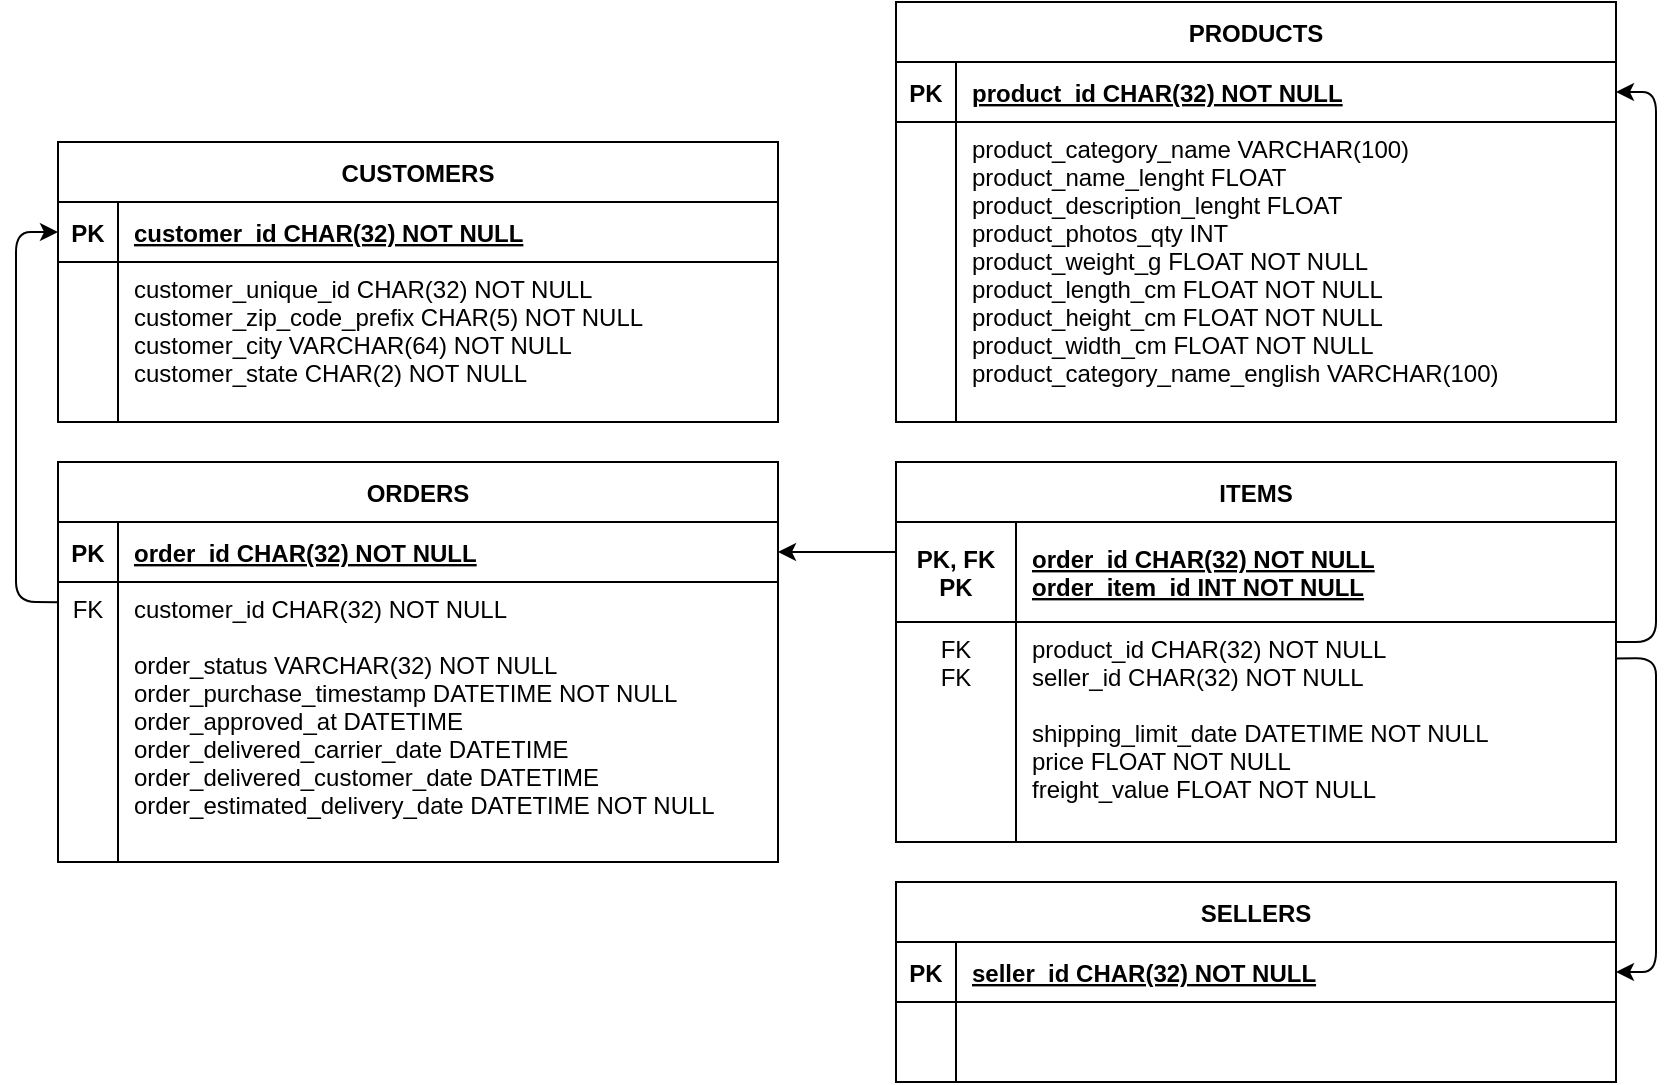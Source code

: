 <mxfile version="16.5.2" type="device"><diagram id="R2lEEEUBdFMjLlhIrx00" name="Page-1"><mxGraphModel dx="1226" dy="1161" grid="1" gridSize="10" guides="1" tooltips="1" connect="1" arrows="1" fold="1" page="1" pageScale="1" pageWidth="850" pageHeight="1100" math="0" shadow="0" extFonts="Permanent Marker^https://fonts.googleapis.com/css?family=Permanent+Marker"><root><mxCell id="0"/><mxCell id="1" parent="0"/><mxCell id="C-vyLk0tnHw3VtMMgP7b-2" value="ITEMS" style="shape=table;startSize=30;container=1;collapsible=1;childLayout=tableLayout;fixedRows=1;rowLines=0;fontStyle=1;align=center;resizeLast=1;" parent="1" vertex="1"><mxGeometry x="454" y="280" width="360" height="190" as="geometry"><mxRectangle x="460" y="280" width="70" height="30" as="alternateBounds"/></mxGeometry></mxCell><mxCell id="C-vyLk0tnHw3VtMMgP7b-3" value="" style="shape=partialRectangle;collapsible=0;dropTarget=0;pointerEvents=0;fillColor=none;points=[[0,0.5],[1,0.5]];portConstraint=eastwest;top=0;left=0;right=0;bottom=1;" parent="C-vyLk0tnHw3VtMMgP7b-2" vertex="1"><mxGeometry y="30" width="360" height="50" as="geometry"/></mxCell><mxCell id="C-vyLk0tnHw3VtMMgP7b-4" value="PK, FK&#10;PK" style="shape=partialRectangle;overflow=hidden;connectable=0;fillColor=none;top=0;left=0;bottom=0;right=0;fontStyle=1;" parent="C-vyLk0tnHw3VtMMgP7b-3" vertex="1"><mxGeometry width="60" height="50" as="geometry"><mxRectangle width="60" height="50" as="alternateBounds"/></mxGeometry></mxCell><mxCell id="C-vyLk0tnHw3VtMMgP7b-5" value="order_id CHAR(32) NOT NULL&#10;order_item_id INT NOT NULL" style="shape=partialRectangle;overflow=hidden;connectable=0;fillColor=none;top=0;left=0;bottom=0;right=0;align=left;spacingLeft=6;fontStyle=5;" parent="C-vyLk0tnHw3VtMMgP7b-3" vertex="1"><mxGeometry x="60" width="300" height="50" as="geometry"><mxRectangle width="300" height="50" as="alternateBounds"/></mxGeometry></mxCell><mxCell id="C-vyLk0tnHw3VtMMgP7b-9" value="" style="shape=partialRectangle;collapsible=0;dropTarget=0;pointerEvents=0;fillColor=none;points=[[0,0.5],[1,0.5]];portConstraint=eastwest;top=0;left=0;right=0;bottom=0;" parent="C-vyLk0tnHw3VtMMgP7b-2" vertex="1"><mxGeometry y="80" width="360" height="110" as="geometry"/></mxCell><mxCell id="C-vyLk0tnHw3VtMMgP7b-10" value="FK&#10;FK" style="shape=partialRectangle;overflow=hidden;connectable=0;fillColor=none;top=0;left=0;bottom=0;right=0;verticalAlign=top;" parent="C-vyLk0tnHw3VtMMgP7b-9" vertex="1"><mxGeometry width="60" height="110" as="geometry"><mxRectangle width="60" height="110" as="alternateBounds"/></mxGeometry></mxCell><mxCell id="C-vyLk0tnHw3VtMMgP7b-11" value="product_id CHAR(32) NOT NULL&#10;seller_id CHAR(32) NOT NULL&#10;&#10;shipping_limit_date DATETIME NOT NULL&#10;price FLOAT NOT NULL&#10;freight_value FLOAT NOT NULL" style="shape=partialRectangle;overflow=hidden;connectable=0;fillColor=none;top=0;left=0;bottom=0;right=0;align=left;spacingLeft=6;verticalAlign=top;" parent="C-vyLk0tnHw3VtMMgP7b-9" vertex="1"><mxGeometry x="60" width="300" height="110" as="geometry"><mxRectangle width="300" height="110" as="alternateBounds"/></mxGeometry></mxCell><mxCell id="C-vyLk0tnHw3VtMMgP7b-13" value="PRODUCTS" style="shape=table;startSize=30;container=1;collapsible=1;childLayout=tableLayout;fixedRows=1;rowLines=0;fontStyle=1;align=center;resizeLast=1;" parent="1" vertex="1"><mxGeometry x="454" y="50" width="360" height="210" as="geometry"><mxRectangle x="460" y="50" width="100" height="30" as="alternateBounds"/></mxGeometry></mxCell><mxCell id="C-vyLk0tnHw3VtMMgP7b-14" value="" style="shape=partialRectangle;collapsible=0;dropTarget=0;pointerEvents=0;fillColor=none;points=[[0,0.5],[1,0.5]];portConstraint=eastwest;top=0;left=0;right=0;bottom=1;" parent="C-vyLk0tnHw3VtMMgP7b-13" vertex="1"><mxGeometry y="30" width="360" height="30" as="geometry"/></mxCell><mxCell id="C-vyLk0tnHw3VtMMgP7b-15" value="PK" style="shape=partialRectangle;overflow=hidden;connectable=0;fillColor=none;top=0;left=0;bottom=0;right=0;fontStyle=1;" parent="C-vyLk0tnHw3VtMMgP7b-14" vertex="1"><mxGeometry width="30" height="30" as="geometry"><mxRectangle width="30" height="30" as="alternateBounds"/></mxGeometry></mxCell><mxCell id="C-vyLk0tnHw3VtMMgP7b-16" value="product_id CHAR(32) NOT NULL" style="shape=partialRectangle;overflow=hidden;connectable=0;fillColor=none;top=0;left=0;bottom=0;right=0;align=left;spacingLeft=6;fontStyle=5;" parent="C-vyLk0tnHw3VtMMgP7b-14" vertex="1"><mxGeometry x="30" width="330" height="30" as="geometry"><mxRectangle width="330" height="30" as="alternateBounds"/></mxGeometry></mxCell><mxCell id="C-vyLk0tnHw3VtMMgP7b-17" value="" style="shape=partialRectangle;collapsible=0;dropTarget=0;pointerEvents=0;fillColor=none;points=[[0,0.5],[1,0.5]];portConstraint=eastwest;top=0;left=0;right=0;bottom=0;" parent="C-vyLk0tnHw3VtMMgP7b-13" vertex="1"><mxGeometry y="60" width="360" height="130" as="geometry"/></mxCell><mxCell id="C-vyLk0tnHw3VtMMgP7b-18" value="" style="shape=partialRectangle;overflow=hidden;connectable=0;fillColor=none;top=0;left=0;bottom=0;right=0;" parent="C-vyLk0tnHw3VtMMgP7b-17" vertex="1"><mxGeometry width="30" height="130" as="geometry"><mxRectangle width="30" height="130" as="alternateBounds"/></mxGeometry></mxCell><mxCell id="C-vyLk0tnHw3VtMMgP7b-19" value="product_category_name VARCHAR(100)&#10;product_name_lenght FLOAT&#10;product_description_lenght FLOAT&#10;product_photos_qty INT&#10;product_weight_g FLOAT NOT NULL&#10;product_length_cm FLOAT NOT NULL&#10;product_height_cm FLOAT NOT NULL&#10;product_width_cm FLOAT NOT NULL&#10;product_category_name_english VARCHAR(100)" style="shape=partialRectangle;overflow=hidden;connectable=0;fillColor=none;top=0;left=0;bottom=0;right=0;align=left;spacingLeft=6;verticalAlign=top;" parent="C-vyLk0tnHw3VtMMgP7b-17" vertex="1"><mxGeometry x="30" width="330" height="130" as="geometry"><mxRectangle width="330" height="130" as="alternateBounds"/></mxGeometry></mxCell><mxCell id="C-vyLk0tnHw3VtMMgP7b-20" value="" style="shape=partialRectangle;collapsible=0;dropTarget=0;pointerEvents=0;fillColor=none;points=[[0,0.5],[1,0.5]];portConstraint=eastwest;top=0;left=0;right=0;bottom=0;" parent="C-vyLk0tnHw3VtMMgP7b-13" vertex="1"><mxGeometry y="190" width="360" height="20" as="geometry"/></mxCell><mxCell id="C-vyLk0tnHw3VtMMgP7b-21" value="" style="shape=partialRectangle;overflow=hidden;connectable=0;fillColor=none;top=0;left=0;bottom=0;right=0;" parent="C-vyLk0tnHw3VtMMgP7b-20" vertex="1"><mxGeometry width="30" height="20" as="geometry"><mxRectangle width="30" height="20" as="alternateBounds"/></mxGeometry></mxCell><mxCell id="C-vyLk0tnHw3VtMMgP7b-22" value="" style="shape=partialRectangle;overflow=hidden;connectable=0;fillColor=none;top=0;left=0;bottom=0;right=0;align=left;spacingLeft=6;" parent="C-vyLk0tnHw3VtMMgP7b-20" vertex="1"><mxGeometry x="30" width="330" height="20" as="geometry"><mxRectangle width="330" height="20" as="alternateBounds"/></mxGeometry></mxCell><mxCell id="C-vyLk0tnHw3VtMMgP7b-23" value="CUSTOMERS" style="shape=table;startSize=30;container=1;collapsible=1;childLayout=tableLayout;fixedRows=1;rowLines=0;fontStyle=1;align=center;resizeLast=1;" parent="1" vertex="1"><mxGeometry x="35" y="120" width="360" height="140" as="geometry"><mxRectangle x="41" y="120" width="90" height="30" as="alternateBounds"/></mxGeometry></mxCell><mxCell id="C-vyLk0tnHw3VtMMgP7b-24" value="" style="shape=partialRectangle;collapsible=0;dropTarget=0;pointerEvents=0;fillColor=none;points=[[0,0.5],[1,0.5]];portConstraint=eastwest;top=0;left=0;right=0;bottom=1;" parent="C-vyLk0tnHw3VtMMgP7b-23" vertex="1"><mxGeometry y="30" width="360" height="30" as="geometry"/></mxCell><mxCell id="C-vyLk0tnHw3VtMMgP7b-25" value="PK" style="shape=partialRectangle;overflow=hidden;connectable=0;fillColor=none;top=0;left=0;bottom=0;right=0;fontStyle=1;" parent="C-vyLk0tnHw3VtMMgP7b-24" vertex="1"><mxGeometry width="30" height="30" as="geometry"><mxRectangle width="30" height="30" as="alternateBounds"/></mxGeometry></mxCell><mxCell id="C-vyLk0tnHw3VtMMgP7b-26" value="customer_id CHAR(32) NOT NULL" style="shape=partialRectangle;overflow=hidden;connectable=0;fillColor=none;top=0;left=0;bottom=0;right=0;align=left;spacingLeft=6;fontStyle=5;" parent="C-vyLk0tnHw3VtMMgP7b-24" vertex="1"><mxGeometry x="30" width="330" height="30" as="geometry"><mxRectangle width="330" height="30" as="alternateBounds"/></mxGeometry></mxCell><mxCell id="C-vyLk0tnHw3VtMMgP7b-27" value="" style="shape=partialRectangle;collapsible=0;dropTarget=0;pointerEvents=0;fillColor=none;points=[[0,0.5],[1,0.5]];portConstraint=eastwest;top=0;left=0;right=0;bottom=0;" parent="C-vyLk0tnHw3VtMMgP7b-23" vertex="1"><mxGeometry y="60" width="360" height="80" as="geometry"/></mxCell><mxCell id="C-vyLk0tnHw3VtMMgP7b-28" value="" style="shape=partialRectangle;overflow=hidden;connectable=0;fillColor=none;top=0;left=0;bottom=0;right=0;" parent="C-vyLk0tnHw3VtMMgP7b-27" vertex="1"><mxGeometry width="30" height="80" as="geometry"><mxRectangle width="30" height="80" as="alternateBounds"/></mxGeometry></mxCell><mxCell id="C-vyLk0tnHw3VtMMgP7b-29" value="customer_unique_id CHAR(32) NOT NULL&#10;customer_zip_code_prefix CHAR(5) NOT NULL&#10;customer_city VARCHAR(64) NOT NULL&#10;customer_state CHAR(2) NOT NULL" style="shape=partialRectangle;overflow=hidden;connectable=0;fillColor=none;top=0;left=0;bottom=0;right=0;align=left;spacingLeft=6;verticalAlign=top;" parent="C-vyLk0tnHw3VtMMgP7b-27" vertex="1"><mxGeometry x="30" width="330" height="80" as="geometry"><mxRectangle width="330" height="80" as="alternateBounds"/></mxGeometry></mxCell><mxCell id="tD9wfqOlAPri0qApaxnu-1" value="ORDERS" style="shape=table;startSize=30;container=1;collapsible=1;childLayout=tableLayout;fixedRows=1;rowLines=0;fontStyle=1;align=center;resizeLast=1;" parent="1" vertex="1"><mxGeometry x="35" y="280" width="360" height="200" as="geometry"><mxRectangle x="41" y="280" width="80" height="30" as="alternateBounds"/></mxGeometry></mxCell><mxCell id="tD9wfqOlAPri0qApaxnu-2" value="" style="shape=partialRectangle;collapsible=0;dropTarget=0;pointerEvents=0;fillColor=none;points=[[0,0.5],[1,0.5]];portConstraint=eastwest;top=0;left=0;right=0;bottom=1;" parent="tD9wfqOlAPri0qApaxnu-1" vertex="1"><mxGeometry y="30" width="360" height="30" as="geometry"/></mxCell><mxCell id="tD9wfqOlAPri0qApaxnu-3" value="PK" style="shape=partialRectangle;overflow=hidden;connectable=0;fillColor=none;top=0;left=0;bottom=0;right=0;fontStyle=1;" parent="tD9wfqOlAPri0qApaxnu-2" vertex="1"><mxGeometry width="30" height="30" as="geometry"><mxRectangle width="30" height="30" as="alternateBounds"/></mxGeometry></mxCell><mxCell id="tD9wfqOlAPri0qApaxnu-4" value="order_id CHAR(32) NOT NULL" style="shape=partialRectangle;overflow=hidden;connectable=0;fillColor=none;top=0;left=0;bottom=0;right=0;align=left;spacingLeft=6;fontStyle=5;" parent="tD9wfqOlAPri0qApaxnu-2" vertex="1"><mxGeometry x="30" width="330" height="30" as="geometry"><mxRectangle width="330" height="30" as="alternateBounds"/></mxGeometry></mxCell><mxCell id="tD9wfqOlAPri0qApaxnu-5" value="" style="shape=partialRectangle;collapsible=0;dropTarget=0;pointerEvents=0;fillColor=none;points=[[0,0.5],[1,0.5]];portConstraint=eastwest;top=0;left=0;right=0;bottom=0;" parent="tD9wfqOlAPri0qApaxnu-1" vertex="1"><mxGeometry y="60" width="360" height="140" as="geometry"/></mxCell><mxCell id="tD9wfqOlAPri0qApaxnu-6" value="FK" style="shape=partialRectangle;overflow=hidden;connectable=0;fillColor=none;top=0;left=0;bottom=0;right=0;verticalAlign=top;" parent="tD9wfqOlAPri0qApaxnu-5" vertex="1"><mxGeometry width="30" height="140" as="geometry"><mxRectangle width="30" height="140" as="alternateBounds"/></mxGeometry></mxCell><mxCell id="tD9wfqOlAPri0qApaxnu-7" value="customer_id CHAR(32) NOT NULL&#10;&#10;order_status VARCHAR(32) NOT NULL&#10;order_purchase_timestamp DATETIME NOT NULL&#10;order_approved_at DATETIME&#10;order_delivered_carrier_date DATETIME&#10;order_delivered_customer_date DATETIME&#10;order_estimated_delivery_date DATETIME NOT NULL&#10;" style="shape=partialRectangle;overflow=hidden;connectable=0;fillColor=none;top=0;left=0;bottom=0;right=0;align=left;spacingLeft=6;verticalAlign=top;" parent="tD9wfqOlAPri0qApaxnu-5" vertex="1"><mxGeometry x="30" width="330" height="140" as="geometry"><mxRectangle width="330" height="140" as="alternateBounds"/></mxGeometry></mxCell><mxCell id="tD9wfqOlAPri0qApaxnu-19" value="SELLERS" style="shape=table;startSize=30;container=1;collapsible=1;childLayout=tableLayout;fixedRows=1;rowLines=0;fontStyle=1;align=center;resizeLast=1;" parent="1" vertex="1"><mxGeometry x="454" y="490" width="360" height="100" as="geometry"><mxRectangle x="460" y="490" width="90" height="30" as="alternateBounds"/></mxGeometry></mxCell><mxCell id="tD9wfqOlAPri0qApaxnu-20" value="" style="shape=partialRectangle;collapsible=0;dropTarget=0;pointerEvents=0;fillColor=none;points=[[0,0.5],[1,0.5]];portConstraint=eastwest;top=0;left=0;right=0;bottom=1;" parent="tD9wfqOlAPri0qApaxnu-19" vertex="1"><mxGeometry y="30" width="360" height="30" as="geometry"/></mxCell><mxCell id="tD9wfqOlAPri0qApaxnu-21" value="PK" style="shape=partialRectangle;overflow=hidden;connectable=0;fillColor=none;top=0;left=0;bottom=0;right=0;fontStyle=1;" parent="tD9wfqOlAPri0qApaxnu-20" vertex="1"><mxGeometry width="30" height="30" as="geometry"><mxRectangle width="30" height="30" as="alternateBounds"/></mxGeometry></mxCell><mxCell id="tD9wfqOlAPri0qApaxnu-22" value="seller_id CHAR(32) NOT NULL" style="shape=partialRectangle;overflow=hidden;connectable=0;fillColor=none;top=0;left=0;bottom=0;right=0;align=left;spacingLeft=6;fontStyle=5;" parent="tD9wfqOlAPri0qApaxnu-20" vertex="1"><mxGeometry x="30" width="330" height="30" as="geometry"><mxRectangle width="330" height="30" as="alternateBounds"/></mxGeometry></mxCell><mxCell id="tD9wfqOlAPri0qApaxnu-23" value="" style="shape=partialRectangle;collapsible=0;dropTarget=0;pointerEvents=0;fillColor=none;points=[[0,0.5],[1,0.5]];portConstraint=eastwest;top=0;left=0;right=0;bottom=0;" parent="tD9wfqOlAPri0qApaxnu-19" vertex="1"><mxGeometry y="60" width="360" height="20" as="geometry"/></mxCell><mxCell id="tD9wfqOlAPri0qApaxnu-24" value="" style="shape=partialRectangle;overflow=hidden;connectable=0;fillColor=none;top=0;left=0;bottom=0;right=0;" parent="tD9wfqOlAPri0qApaxnu-23" vertex="1"><mxGeometry width="30" height="20" as="geometry"><mxRectangle width="30" height="20" as="alternateBounds"/></mxGeometry></mxCell><mxCell id="tD9wfqOlAPri0qApaxnu-25" value="" style="shape=partialRectangle;overflow=hidden;connectable=0;fillColor=none;top=0;left=0;bottom=0;right=0;align=left;spacingLeft=6;" parent="tD9wfqOlAPri0qApaxnu-23" vertex="1"><mxGeometry x="30" width="330" height="20" as="geometry"><mxRectangle width="330" height="20" as="alternateBounds"/></mxGeometry></mxCell><mxCell id="tD9wfqOlAPri0qApaxnu-26" value="" style="shape=partialRectangle;collapsible=0;dropTarget=0;pointerEvents=0;fillColor=none;points=[[0,0.5],[1,0.5]];portConstraint=eastwest;top=0;left=0;right=0;bottom=0;" parent="tD9wfqOlAPri0qApaxnu-19" vertex="1"><mxGeometry y="80" width="360" height="20" as="geometry"/></mxCell><mxCell id="tD9wfqOlAPri0qApaxnu-27" value="" style="shape=partialRectangle;overflow=hidden;connectable=0;fillColor=none;top=0;left=0;bottom=0;right=0;" parent="tD9wfqOlAPri0qApaxnu-26" vertex="1"><mxGeometry width="30" height="20" as="geometry"><mxRectangle width="30" height="20" as="alternateBounds"/></mxGeometry></mxCell><mxCell id="tD9wfqOlAPri0qApaxnu-28" value="" style="shape=partialRectangle;overflow=hidden;connectable=0;fillColor=none;top=0;left=0;bottom=0;right=0;align=left;spacingLeft=6;" parent="tD9wfqOlAPri0qApaxnu-26" vertex="1"><mxGeometry x="30" width="330" height="20" as="geometry"><mxRectangle width="330" height="20" as="alternateBounds"/></mxGeometry></mxCell><mxCell id="9kVkZNb01p5fWCKoTaNK-1" value="" style="endArrow=classic;html=1;exitX=0;exitY=0.072;exitDx=0;exitDy=0;exitPerimeter=0;entryX=0;entryY=0.5;entryDx=0;entryDy=0;" parent="1" source="tD9wfqOlAPri0qApaxnu-5" target="C-vyLk0tnHw3VtMMgP7b-24" edge="1"><mxGeometry width="50" height="50" relative="1" as="geometry"><mxPoint x="-4.92" y="349.52" as="sourcePoint"/><mxPoint x="-5" y="158" as="targetPoint"/><Array as="points"><mxPoint x="14" y="350"/><mxPoint x="14" y="165"/></Array></mxGeometry></mxCell><mxCell id="9kVkZNb01p5fWCKoTaNK-4" value="" style="endArrow=classic;html=1;entryX=1;entryY=0.5;entryDx=0;entryDy=0;exitX=0.999;exitY=0.166;exitDx=0;exitDy=0;exitPerimeter=0;" parent="1" source="C-vyLk0tnHw3VtMMgP7b-9" target="tD9wfqOlAPri0qApaxnu-20" edge="1"><mxGeometry width="50" height="50" relative="1" as="geometry"><mxPoint x="815" y="395" as="sourcePoint"/><mxPoint x="815" y="555" as="targetPoint"/><Array as="points"><mxPoint x="834" y="378"/><mxPoint x="834" y="395"/><mxPoint x="834" y="535"/></Array></mxGeometry></mxCell><mxCell id="9kVkZNb01p5fWCKoTaNK-6" value="" style="endArrow=classic;html=1;entryX=1;entryY=0.5;entryDx=0;entryDy=0;" parent="1" target="C-vyLk0tnHw3VtMMgP7b-14" edge="1"><mxGeometry width="50" height="50" relative="1" as="geometry"><mxPoint x="814" y="370" as="sourcePoint"/><mxPoint x="865.0" y="170.0" as="targetPoint"/><Array as="points"><mxPoint x="834" y="370"/><mxPoint x="834" y="180"/><mxPoint x="834" y="95"/></Array></mxGeometry></mxCell><mxCell id="9kVkZNb01p5fWCKoTaNK-8" value="" style="endArrow=classic;html=1;rounded=0;fontSize=10;entryX=1;entryY=0.5;entryDx=0;entryDy=0;" parent="1" target="tD9wfqOlAPri0qApaxnu-2" edge="1"><mxGeometry width="50" height="50" relative="1" as="geometry"><mxPoint x="454" y="325" as="sourcePoint"/><mxPoint x="484" y="380" as="targetPoint"/></mxGeometry></mxCell></root></mxGraphModel></diagram></mxfile>